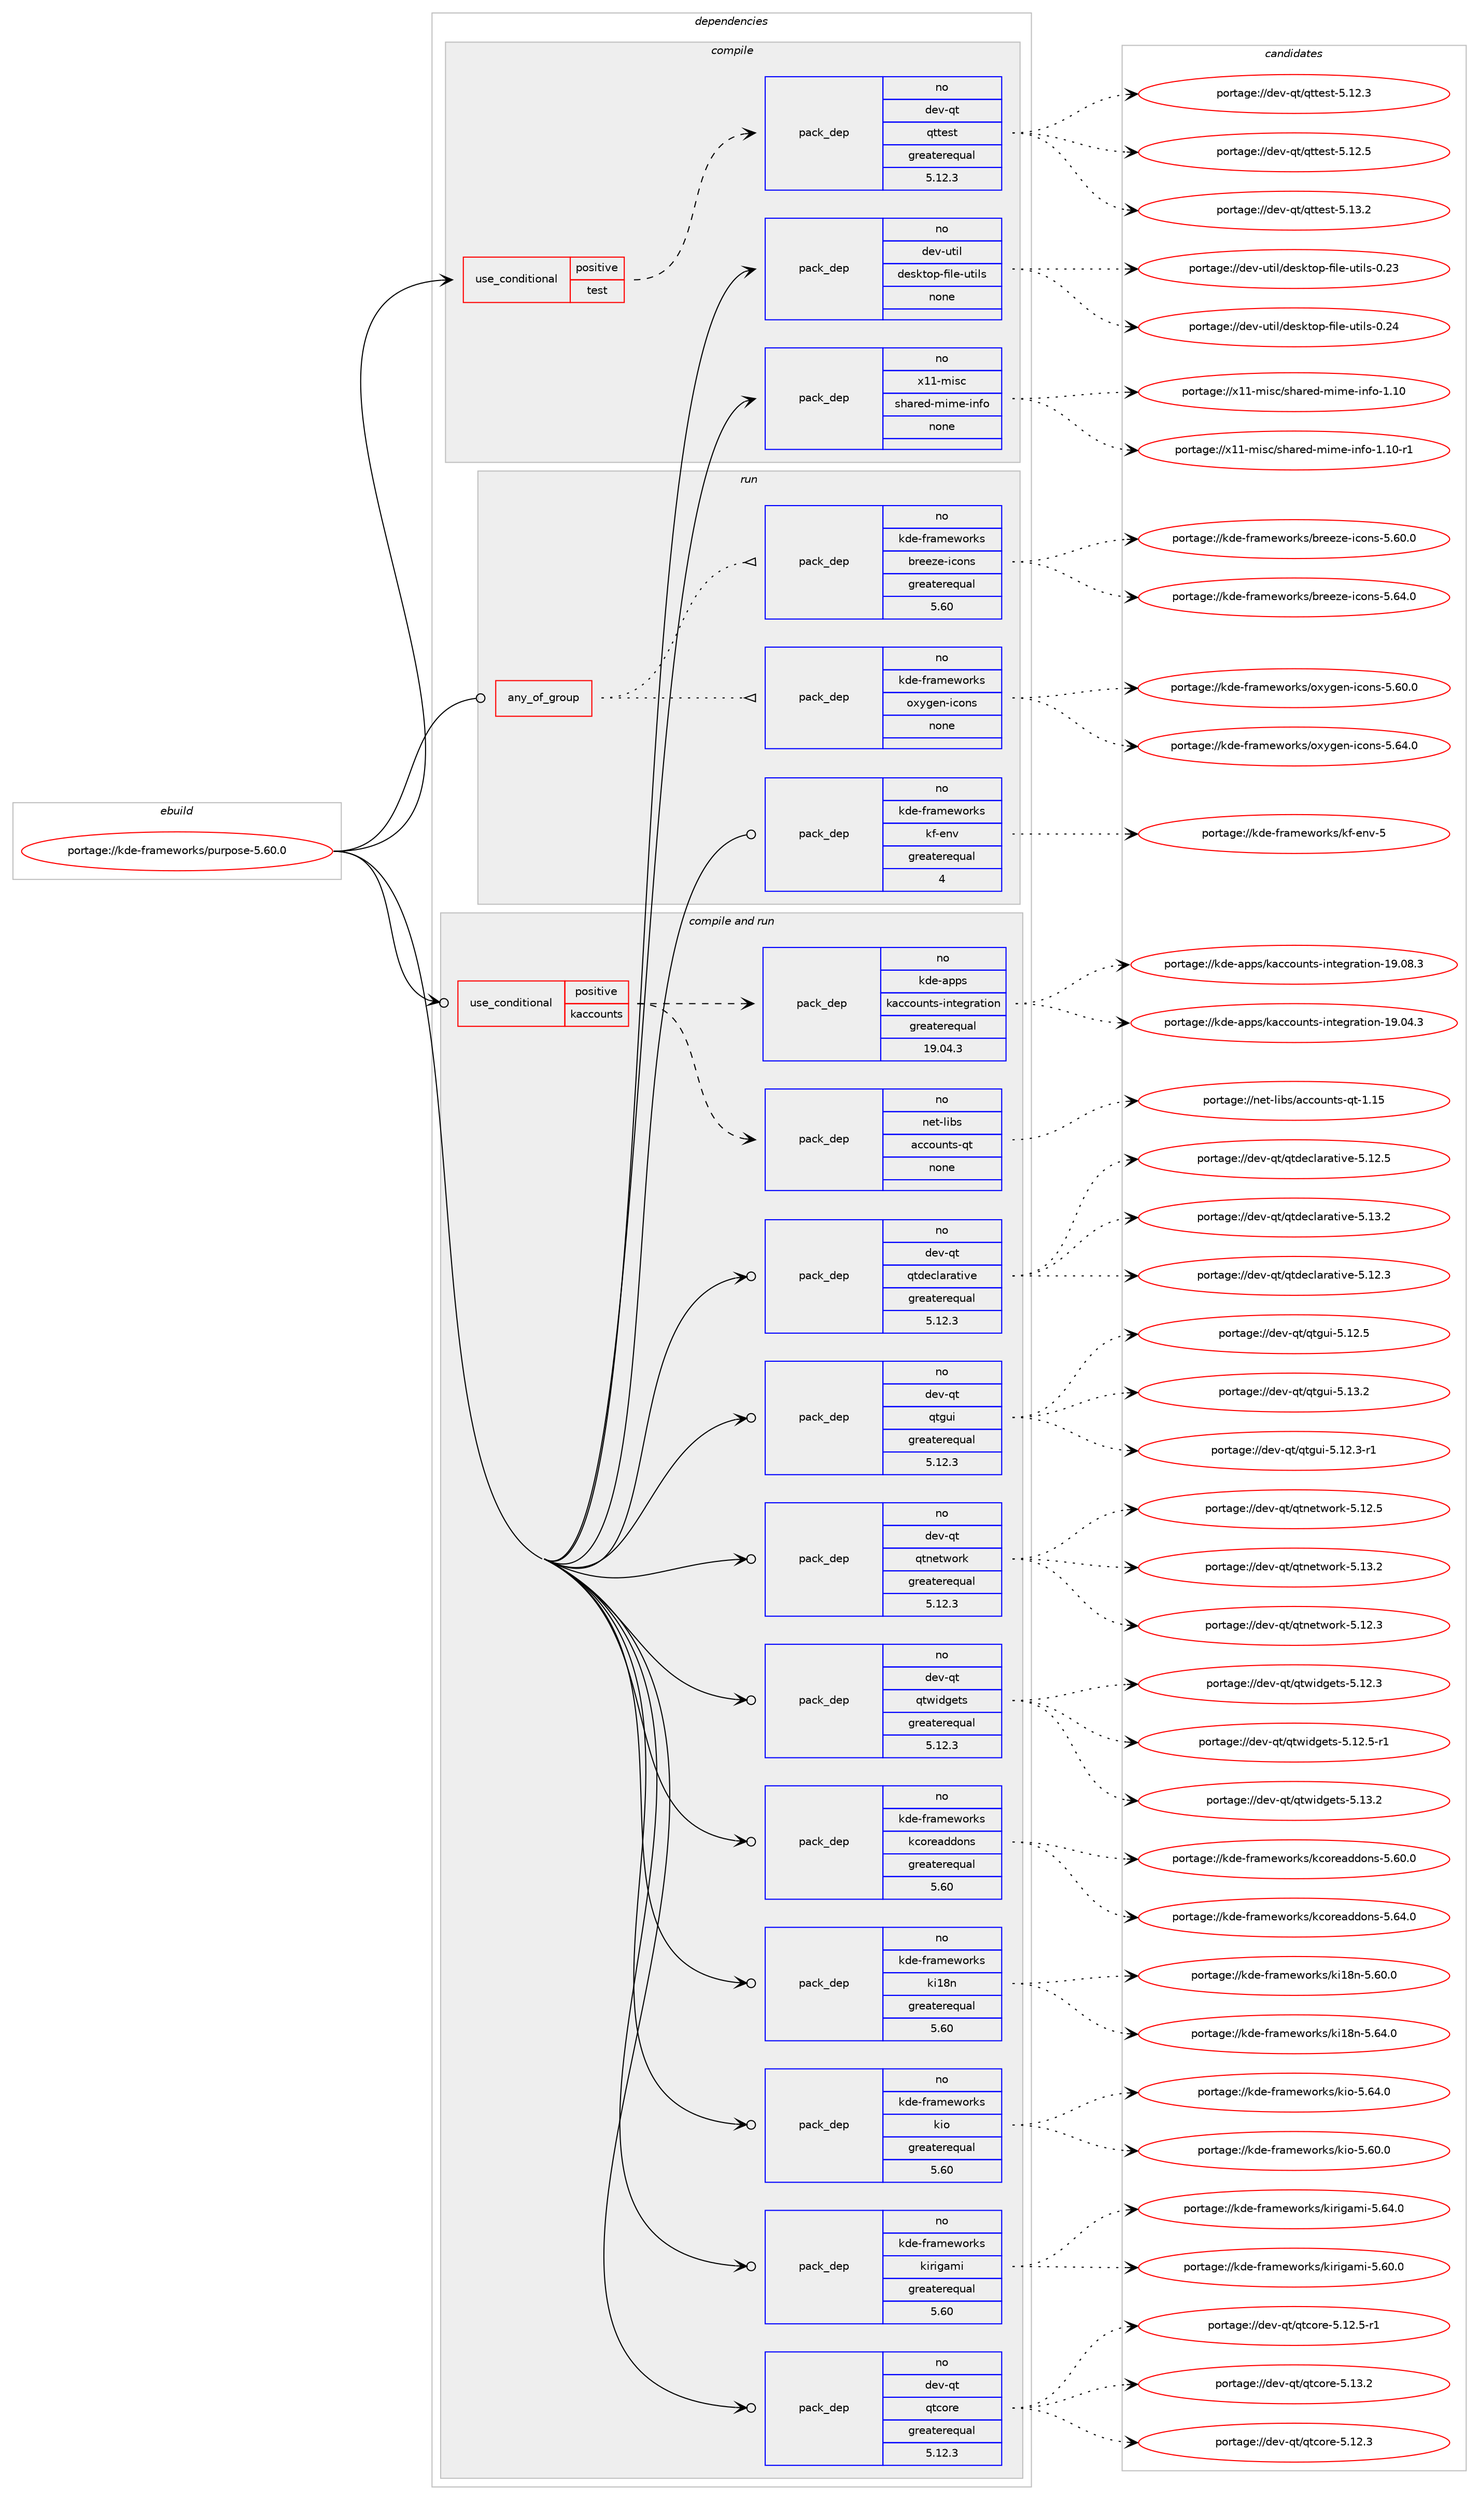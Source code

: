digraph prolog {

# *************
# Graph options
# *************

newrank=true;
concentrate=true;
compound=true;
graph [rankdir=LR,fontname=Helvetica,fontsize=10,ranksep=1.5];#, ranksep=2.5, nodesep=0.2];
edge  [arrowhead=vee];
node  [fontname=Helvetica,fontsize=10];

# **********
# The ebuild
# **********

subgraph cluster_leftcol {
color=gray;
rank=same;
label=<<i>ebuild</i>>;
id [label="portage://kde-frameworks/purpose-5.60.0", color=red, width=4, href="../kde-frameworks/purpose-5.60.0.svg"];
}

# ****************
# The dependencies
# ****************

subgraph cluster_midcol {
color=gray;
label=<<i>dependencies</i>>;
subgraph cluster_compile {
fillcolor="#eeeeee";
style=filled;
label=<<i>compile</i>>;
subgraph cond75895 {
dependency299041 [label=<<TABLE BORDER="0" CELLBORDER="1" CELLSPACING="0" CELLPADDING="4"><TR><TD ROWSPAN="3" CELLPADDING="10">use_conditional</TD></TR><TR><TD>positive</TD></TR><TR><TD>test</TD></TR></TABLE>>, shape=none, color=red];
subgraph pack218454 {
dependency299042 [label=<<TABLE BORDER="0" CELLBORDER="1" CELLSPACING="0" CELLPADDING="4" WIDTH="220"><TR><TD ROWSPAN="6" CELLPADDING="30">pack_dep</TD></TR><TR><TD WIDTH="110">no</TD></TR><TR><TD>dev-qt</TD></TR><TR><TD>qttest</TD></TR><TR><TD>greaterequal</TD></TR><TR><TD>5.12.3</TD></TR></TABLE>>, shape=none, color=blue];
}
dependency299041:e -> dependency299042:w [weight=20,style="dashed",arrowhead="vee"];
}
id:e -> dependency299041:w [weight=20,style="solid",arrowhead="vee"];
subgraph pack218455 {
dependency299043 [label=<<TABLE BORDER="0" CELLBORDER="1" CELLSPACING="0" CELLPADDING="4" WIDTH="220"><TR><TD ROWSPAN="6" CELLPADDING="30">pack_dep</TD></TR><TR><TD WIDTH="110">no</TD></TR><TR><TD>dev-util</TD></TR><TR><TD>desktop-file-utils</TD></TR><TR><TD>none</TD></TR><TR><TD></TD></TR></TABLE>>, shape=none, color=blue];
}
id:e -> dependency299043:w [weight=20,style="solid",arrowhead="vee"];
subgraph pack218456 {
dependency299044 [label=<<TABLE BORDER="0" CELLBORDER="1" CELLSPACING="0" CELLPADDING="4" WIDTH="220"><TR><TD ROWSPAN="6" CELLPADDING="30">pack_dep</TD></TR><TR><TD WIDTH="110">no</TD></TR><TR><TD>x11-misc</TD></TR><TR><TD>shared-mime-info</TD></TR><TR><TD>none</TD></TR><TR><TD></TD></TR></TABLE>>, shape=none, color=blue];
}
id:e -> dependency299044:w [weight=20,style="solid",arrowhead="vee"];
}
subgraph cluster_compileandrun {
fillcolor="#eeeeee";
style=filled;
label=<<i>compile and run</i>>;
subgraph cond75896 {
dependency299045 [label=<<TABLE BORDER="0" CELLBORDER="1" CELLSPACING="0" CELLPADDING="4"><TR><TD ROWSPAN="3" CELLPADDING="10">use_conditional</TD></TR><TR><TD>positive</TD></TR><TR><TD>kaccounts</TD></TR></TABLE>>, shape=none, color=red];
subgraph pack218457 {
dependency299046 [label=<<TABLE BORDER="0" CELLBORDER="1" CELLSPACING="0" CELLPADDING="4" WIDTH="220"><TR><TD ROWSPAN="6" CELLPADDING="30">pack_dep</TD></TR><TR><TD WIDTH="110">no</TD></TR><TR><TD>kde-apps</TD></TR><TR><TD>kaccounts-integration</TD></TR><TR><TD>greaterequal</TD></TR><TR><TD>19.04.3</TD></TR></TABLE>>, shape=none, color=blue];
}
dependency299045:e -> dependency299046:w [weight=20,style="dashed",arrowhead="vee"];
subgraph pack218458 {
dependency299047 [label=<<TABLE BORDER="0" CELLBORDER="1" CELLSPACING="0" CELLPADDING="4" WIDTH="220"><TR><TD ROWSPAN="6" CELLPADDING="30">pack_dep</TD></TR><TR><TD WIDTH="110">no</TD></TR><TR><TD>net-libs</TD></TR><TR><TD>accounts-qt</TD></TR><TR><TD>none</TD></TR><TR><TD></TD></TR></TABLE>>, shape=none, color=blue];
}
dependency299045:e -> dependency299047:w [weight=20,style="dashed",arrowhead="vee"];
}
id:e -> dependency299045:w [weight=20,style="solid",arrowhead="odotvee"];
subgraph pack218459 {
dependency299048 [label=<<TABLE BORDER="0" CELLBORDER="1" CELLSPACING="0" CELLPADDING="4" WIDTH="220"><TR><TD ROWSPAN="6" CELLPADDING="30">pack_dep</TD></TR><TR><TD WIDTH="110">no</TD></TR><TR><TD>dev-qt</TD></TR><TR><TD>qtcore</TD></TR><TR><TD>greaterequal</TD></TR><TR><TD>5.12.3</TD></TR></TABLE>>, shape=none, color=blue];
}
id:e -> dependency299048:w [weight=20,style="solid",arrowhead="odotvee"];
subgraph pack218460 {
dependency299049 [label=<<TABLE BORDER="0" CELLBORDER="1" CELLSPACING="0" CELLPADDING="4" WIDTH="220"><TR><TD ROWSPAN="6" CELLPADDING="30">pack_dep</TD></TR><TR><TD WIDTH="110">no</TD></TR><TR><TD>dev-qt</TD></TR><TR><TD>qtdeclarative</TD></TR><TR><TD>greaterequal</TD></TR><TR><TD>5.12.3</TD></TR></TABLE>>, shape=none, color=blue];
}
id:e -> dependency299049:w [weight=20,style="solid",arrowhead="odotvee"];
subgraph pack218461 {
dependency299050 [label=<<TABLE BORDER="0" CELLBORDER="1" CELLSPACING="0" CELLPADDING="4" WIDTH="220"><TR><TD ROWSPAN="6" CELLPADDING="30">pack_dep</TD></TR><TR><TD WIDTH="110">no</TD></TR><TR><TD>dev-qt</TD></TR><TR><TD>qtgui</TD></TR><TR><TD>greaterequal</TD></TR><TR><TD>5.12.3</TD></TR></TABLE>>, shape=none, color=blue];
}
id:e -> dependency299050:w [weight=20,style="solid",arrowhead="odotvee"];
subgraph pack218462 {
dependency299051 [label=<<TABLE BORDER="0" CELLBORDER="1" CELLSPACING="0" CELLPADDING="4" WIDTH="220"><TR><TD ROWSPAN="6" CELLPADDING="30">pack_dep</TD></TR><TR><TD WIDTH="110">no</TD></TR><TR><TD>dev-qt</TD></TR><TR><TD>qtnetwork</TD></TR><TR><TD>greaterequal</TD></TR><TR><TD>5.12.3</TD></TR></TABLE>>, shape=none, color=blue];
}
id:e -> dependency299051:w [weight=20,style="solid",arrowhead="odotvee"];
subgraph pack218463 {
dependency299052 [label=<<TABLE BORDER="0" CELLBORDER="1" CELLSPACING="0" CELLPADDING="4" WIDTH="220"><TR><TD ROWSPAN="6" CELLPADDING="30">pack_dep</TD></TR><TR><TD WIDTH="110">no</TD></TR><TR><TD>dev-qt</TD></TR><TR><TD>qtwidgets</TD></TR><TR><TD>greaterequal</TD></TR><TR><TD>5.12.3</TD></TR></TABLE>>, shape=none, color=blue];
}
id:e -> dependency299052:w [weight=20,style="solid",arrowhead="odotvee"];
subgraph pack218464 {
dependency299053 [label=<<TABLE BORDER="0" CELLBORDER="1" CELLSPACING="0" CELLPADDING="4" WIDTH="220"><TR><TD ROWSPAN="6" CELLPADDING="30">pack_dep</TD></TR><TR><TD WIDTH="110">no</TD></TR><TR><TD>kde-frameworks</TD></TR><TR><TD>kcoreaddons</TD></TR><TR><TD>greaterequal</TD></TR><TR><TD>5.60</TD></TR></TABLE>>, shape=none, color=blue];
}
id:e -> dependency299053:w [weight=20,style="solid",arrowhead="odotvee"];
subgraph pack218465 {
dependency299054 [label=<<TABLE BORDER="0" CELLBORDER="1" CELLSPACING="0" CELLPADDING="4" WIDTH="220"><TR><TD ROWSPAN="6" CELLPADDING="30">pack_dep</TD></TR><TR><TD WIDTH="110">no</TD></TR><TR><TD>kde-frameworks</TD></TR><TR><TD>ki18n</TD></TR><TR><TD>greaterequal</TD></TR><TR><TD>5.60</TD></TR></TABLE>>, shape=none, color=blue];
}
id:e -> dependency299054:w [weight=20,style="solid",arrowhead="odotvee"];
subgraph pack218466 {
dependency299055 [label=<<TABLE BORDER="0" CELLBORDER="1" CELLSPACING="0" CELLPADDING="4" WIDTH="220"><TR><TD ROWSPAN="6" CELLPADDING="30">pack_dep</TD></TR><TR><TD WIDTH="110">no</TD></TR><TR><TD>kde-frameworks</TD></TR><TR><TD>kio</TD></TR><TR><TD>greaterequal</TD></TR><TR><TD>5.60</TD></TR></TABLE>>, shape=none, color=blue];
}
id:e -> dependency299055:w [weight=20,style="solid",arrowhead="odotvee"];
subgraph pack218467 {
dependency299056 [label=<<TABLE BORDER="0" CELLBORDER="1" CELLSPACING="0" CELLPADDING="4" WIDTH="220"><TR><TD ROWSPAN="6" CELLPADDING="30">pack_dep</TD></TR><TR><TD WIDTH="110">no</TD></TR><TR><TD>kde-frameworks</TD></TR><TR><TD>kirigami</TD></TR><TR><TD>greaterequal</TD></TR><TR><TD>5.60</TD></TR></TABLE>>, shape=none, color=blue];
}
id:e -> dependency299056:w [weight=20,style="solid",arrowhead="odotvee"];
}
subgraph cluster_run {
fillcolor="#eeeeee";
style=filled;
label=<<i>run</i>>;
subgraph any4591 {
dependency299057 [label=<<TABLE BORDER="0" CELLBORDER="1" CELLSPACING="0" CELLPADDING="4"><TR><TD CELLPADDING="10">any_of_group</TD></TR></TABLE>>, shape=none, color=red];subgraph pack218468 {
dependency299058 [label=<<TABLE BORDER="0" CELLBORDER="1" CELLSPACING="0" CELLPADDING="4" WIDTH="220"><TR><TD ROWSPAN="6" CELLPADDING="30">pack_dep</TD></TR><TR><TD WIDTH="110">no</TD></TR><TR><TD>kde-frameworks</TD></TR><TR><TD>breeze-icons</TD></TR><TR><TD>greaterequal</TD></TR><TR><TD>5.60</TD></TR></TABLE>>, shape=none, color=blue];
}
dependency299057:e -> dependency299058:w [weight=20,style="dotted",arrowhead="oinv"];
subgraph pack218469 {
dependency299059 [label=<<TABLE BORDER="0" CELLBORDER="1" CELLSPACING="0" CELLPADDING="4" WIDTH="220"><TR><TD ROWSPAN="6" CELLPADDING="30">pack_dep</TD></TR><TR><TD WIDTH="110">no</TD></TR><TR><TD>kde-frameworks</TD></TR><TR><TD>oxygen-icons</TD></TR><TR><TD>none</TD></TR><TR><TD></TD></TR></TABLE>>, shape=none, color=blue];
}
dependency299057:e -> dependency299059:w [weight=20,style="dotted",arrowhead="oinv"];
}
id:e -> dependency299057:w [weight=20,style="solid",arrowhead="odot"];
subgraph pack218470 {
dependency299060 [label=<<TABLE BORDER="0" CELLBORDER="1" CELLSPACING="0" CELLPADDING="4" WIDTH="220"><TR><TD ROWSPAN="6" CELLPADDING="30">pack_dep</TD></TR><TR><TD WIDTH="110">no</TD></TR><TR><TD>kde-frameworks</TD></TR><TR><TD>kf-env</TD></TR><TR><TD>greaterequal</TD></TR><TR><TD>4</TD></TR></TABLE>>, shape=none, color=blue];
}
id:e -> dependency299060:w [weight=20,style="solid",arrowhead="odot"];
}
}

# **************
# The candidates
# **************

subgraph cluster_choices {
rank=same;
color=gray;
label=<<i>candidates</i>>;

subgraph choice218454 {
color=black;
nodesep=1;
choiceportage100101118451131164711311611610111511645534649504651 [label="portage://dev-qt/qttest-5.12.3", color=red, width=4,href="../dev-qt/qttest-5.12.3.svg"];
choiceportage100101118451131164711311611610111511645534649504653 [label="portage://dev-qt/qttest-5.12.5", color=red, width=4,href="../dev-qt/qttest-5.12.5.svg"];
choiceportage100101118451131164711311611610111511645534649514650 [label="portage://dev-qt/qttest-5.13.2", color=red, width=4,href="../dev-qt/qttest-5.13.2.svg"];
dependency299042:e -> choiceportage100101118451131164711311611610111511645534649504651:w [style=dotted,weight="100"];
dependency299042:e -> choiceportage100101118451131164711311611610111511645534649504653:w [style=dotted,weight="100"];
dependency299042:e -> choiceportage100101118451131164711311611610111511645534649514650:w [style=dotted,weight="100"];
}
subgraph choice218455 {
color=black;
nodesep=1;
choiceportage100101118451171161051084710010111510711611111245102105108101451171161051081154548465051 [label="portage://dev-util/desktop-file-utils-0.23", color=red, width=4,href="../dev-util/desktop-file-utils-0.23.svg"];
choiceportage100101118451171161051084710010111510711611111245102105108101451171161051081154548465052 [label="portage://dev-util/desktop-file-utils-0.24", color=red, width=4,href="../dev-util/desktop-file-utils-0.24.svg"];
dependency299043:e -> choiceportage100101118451171161051084710010111510711611111245102105108101451171161051081154548465051:w [style=dotted,weight="100"];
dependency299043:e -> choiceportage100101118451171161051084710010111510711611111245102105108101451171161051081154548465052:w [style=dotted,weight="100"];
}
subgraph choice218456 {
color=black;
nodesep=1;
choiceportage12049494510910511599471151049711410110045109105109101451051101021114549464948 [label="portage://x11-misc/shared-mime-info-1.10", color=red, width=4,href="../x11-misc/shared-mime-info-1.10.svg"];
choiceportage120494945109105115994711510497114101100451091051091014510511010211145494649484511449 [label="portage://x11-misc/shared-mime-info-1.10-r1", color=red, width=4,href="../x11-misc/shared-mime-info-1.10-r1.svg"];
dependency299044:e -> choiceportage12049494510910511599471151049711410110045109105109101451051101021114549464948:w [style=dotted,weight="100"];
dependency299044:e -> choiceportage120494945109105115994711510497114101100451091051091014510511010211145494649484511449:w [style=dotted,weight="100"];
}
subgraph choice218457 {
color=black;
nodesep=1;
choiceportage10710010145971121121154710797999911111711011611545105110116101103114971161051111104549574648524651 [label="portage://kde-apps/kaccounts-integration-19.04.3", color=red, width=4,href="../kde-apps/kaccounts-integration-19.04.3.svg"];
choiceportage10710010145971121121154710797999911111711011611545105110116101103114971161051111104549574648564651 [label="portage://kde-apps/kaccounts-integration-19.08.3", color=red, width=4,href="../kde-apps/kaccounts-integration-19.08.3.svg"];
dependency299046:e -> choiceportage10710010145971121121154710797999911111711011611545105110116101103114971161051111104549574648524651:w [style=dotted,weight="100"];
dependency299046:e -> choiceportage10710010145971121121154710797999911111711011611545105110116101103114971161051111104549574648564651:w [style=dotted,weight="100"];
}
subgraph choice218458 {
color=black;
nodesep=1;
choiceportage110101116451081059811547979999111117110116115451131164549464953 [label="portage://net-libs/accounts-qt-1.15", color=red, width=4,href="../net-libs/accounts-qt-1.15.svg"];
dependency299047:e -> choiceportage110101116451081059811547979999111117110116115451131164549464953:w [style=dotted,weight="100"];
}
subgraph choice218459 {
color=black;
nodesep=1;
choiceportage10010111845113116471131169911111410145534649504651 [label="portage://dev-qt/qtcore-5.12.3", color=red, width=4,href="../dev-qt/qtcore-5.12.3.svg"];
choiceportage100101118451131164711311699111114101455346495046534511449 [label="portage://dev-qt/qtcore-5.12.5-r1", color=red, width=4,href="../dev-qt/qtcore-5.12.5-r1.svg"];
choiceportage10010111845113116471131169911111410145534649514650 [label="portage://dev-qt/qtcore-5.13.2", color=red, width=4,href="../dev-qt/qtcore-5.13.2.svg"];
dependency299048:e -> choiceportage10010111845113116471131169911111410145534649504651:w [style=dotted,weight="100"];
dependency299048:e -> choiceportage100101118451131164711311699111114101455346495046534511449:w [style=dotted,weight="100"];
dependency299048:e -> choiceportage10010111845113116471131169911111410145534649514650:w [style=dotted,weight="100"];
}
subgraph choice218460 {
color=black;
nodesep=1;
choiceportage100101118451131164711311610010199108971149711610511810145534649504651 [label="portage://dev-qt/qtdeclarative-5.12.3", color=red, width=4,href="../dev-qt/qtdeclarative-5.12.3.svg"];
choiceportage100101118451131164711311610010199108971149711610511810145534649504653 [label="portage://dev-qt/qtdeclarative-5.12.5", color=red, width=4,href="../dev-qt/qtdeclarative-5.12.5.svg"];
choiceportage100101118451131164711311610010199108971149711610511810145534649514650 [label="portage://dev-qt/qtdeclarative-5.13.2", color=red, width=4,href="../dev-qt/qtdeclarative-5.13.2.svg"];
dependency299049:e -> choiceportage100101118451131164711311610010199108971149711610511810145534649504651:w [style=dotted,weight="100"];
dependency299049:e -> choiceportage100101118451131164711311610010199108971149711610511810145534649504653:w [style=dotted,weight="100"];
dependency299049:e -> choiceportage100101118451131164711311610010199108971149711610511810145534649514650:w [style=dotted,weight="100"];
}
subgraph choice218461 {
color=black;
nodesep=1;
choiceportage1001011184511311647113116103117105455346495046514511449 [label="portage://dev-qt/qtgui-5.12.3-r1", color=red, width=4,href="../dev-qt/qtgui-5.12.3-r1.svg"];
choiceportage100101118451131164711311610311710545534649504653 [label="portage://dev-qt/qtgui-5.12.5", color=red, width=4,href="../dev-qt/qtgui-5.12.5.svg"];
choiceportage100101118451131164711311610311710545534649514650 [label="portage://dev-qt/qtgui-5.13.2", color=red, width=4,href="../dev-qt/qtgui-5.13.2.svg"];
dependency299050:e -> choiceportage1001011184511311647113116103117105455346495046514511449:w [style=dotted,weight="100"];
dependency299050:e -> choiceportage100101118451131164711311610311710545534649504653:w [style=dotted,weight="100"];
dependency299050:e -> choiceportage100101118451131164711311610311710545534649514650:w [style=dotted,weight="100"];
}
subgraph choice218462 {
color=black;
nodesep=1;
choiceportage100101118451131164711311611010111611911111410745534649504651 [label="portage://dev-qt/qtnetwork-5.12.3", color=red, width=4,href="../dev-qt/qtnetwork-5.12.3.svg"];
choiceportage100101118451131164711311611010111611911111410745534649504653 [label="portage://dev-qt/qtnetwork-5.12.5", color=red, width=4,href="../dev-qt/qtnetwork-5.12.5.svg"];
choiceportage100101118451131164711311611010111611911111410745534649514650 [label="portage://dev-qt/qtnetwork-5.13.2", color=red, width=4,href="../dev-qt/qtnetwork-5.13.2.svg"];
dependency299051:e -> choiceportage100101118451131164711311611010111611911111410745534649504651:w [style=dotted,weight="100"];
dependency299051:e -> choiceportage100101118451131164711311611010111611911111410745534649504653:w [style=dotted,weight="100"];
dependency299051:e -> choiceportage100101118451131164711311611010111611911111410745534649514650:w [style=dotted,weight="100"];
}
subgraph choice218463 {
color=black;
nodesep=1;
choiceportage100101118451131164711311611910510010310111611545534649504651 [label="portage://dev-qt/qtwidgets-5.12.3", color=red, width=4,href="../dev-qt/qtwidgets-5.12.3.svg"];
choiceportage1001011184511311647113116119105100103101116115455346495046534511449 [label="portage://dev-qt/qtwidgets-5.12.5-r1", color=red, width=4,href="../dev-qt/qtwidgets-5.12.5-r1.svg"];
choiceportage100101118451131164711311611910510010310111611545534649514650 [label="portage://dev-qt/qtwidgets-5.13.2", color=red, width=4,href="../dev-qt/qtwidgets-5.13.2.svg"];
dependency299052:e -> choiceportage100101118451131164711311611910510010310111611545534649504651:w [style=dotted,weight="100"];
dependency299052:e -> choiceportage1001011184511311647113116119105100103101116115455346495046534511449:w [style=dotted,weight="100"];
dependency299052:e -> choiceportage100101118451131164711311611910510010310111611545534649514650:w [style=dotted,weight="100"];
}
subgraph choice218464 {
color=black;
nodesep=1;
choiceportage107100101451021149710910111911111410711547107991111141019710010011111011545534654484648 [label="portage://kde-frameworks/kcoreaddons-5.60.0", color=red, width=4,href="../kde-frameworks/kcoreaddons-5.60.0.svg"];
choiceportage107100101451021149710910111911111410711547107991111141019710010011111011545534654524648 [label="portage://kde-frameworks/kcoreaddons-5.64.0", color=red, width=4,href="../kde-frameworks/kcoreaddons-5.64.0.svg"];
dependency299053:e -> choiceportage107100101451021149710910111911111410711547107991111141019710010011111011545534654484648:w [style=dotted,weight="100"];
dependency299053:e -> choiceportage107100101451021149710910111911111410711547107991111141019710010011111011545534654524648:w [style=dotted,weight="100"];
}
subgraph choice218465 {
color=black;
nodesep=1;
choiceportage107100101451021149710910111911111410711547107105495611045534654484648 [label="portage://kde-frameworks/ki18n-5.60.0", color=red, width=4,href="../kde-frameworks/ki18n-5.60.0.svg"];
choiceportage107100101451021149710910111911111410711547107105495611045534654524648 [label="portage://kde-frameworks/ki18n-5.64.0", color=red, width=4,href="../kde-frameworks/ki18n-5.64.0.svg"];
dependency299054:e -> choiceportage107100101451021149710910111911111410711547107105495611045534654484648:w [style=dotted,weight="100"];
dependency299054:e -> choiceportage107100101451021149710910111911111410711547107105495611045534654524648:w [style=dotted,weight="100"];
}
subgraph choice218466 {
color=black;
nodesep=1;
choiceportage10710010145102114971091011191111141071154710710511145534654484648 [label="portage://kde-frameworks/kio-5.60.0", color=red, width=4,href="../kde-frameworks/kio-5.60.0.svg"];
choiceportage10710010145102114971091011191111141071154710710511145534654524648 [label="portage://kde-frameworks/kio-5.64.0", color=red, width=4,href="../kde-frameworks/kio-5.64.0.svg"];
dependency299055:e -> choiceportage10710010145102114971091011191111141071154710710511145534654484648:w [style=dotted,weight="100"];
dependency299055:e -> choiceportage10710010145102114971091011191111141071154710710511145534654524648:w [style=dotted,weight="100"];
}
subgraph choice218467 {
color=black;
nodesep=1;
choiceportage1071001014510211497109101119111114107115471071051141051039710910545534654484648 [label="portage://kde-frameworks/kirigami-5.60.0", color=red, width=4,href="../kde-frameworks/kirigami-5.60.0.svg"];
choiceportage1071001014510211497109101119111114107115471071051141051039710910545534654524648 [label="portage://kde-frameworks/kirigami-5.64.0", color=red, width=4,href="../kde-frameworks/kirigami-5.64.0.svg"];
dependency299056:e -> choiceportage1071001014510211497109101119111114107115471071051141051039710910545534654484648:w [style=dotted,weight="100"];
dependency299056:e -> choiceportage1071001014510211497109101119111114107115471071051141051039710910545534654524648:w [style=dotted,weight="100"];
}
subgraph choice218468 {
color=black;
nodesep=1;
choiceportage10710010145102114971091011191111141071154798114101101122101451059911111011545534654484648 [label="portage://kde-frameworks/breeze-icons-5.60.0", color=red, width=4,href="../kde-frameworks/breeze-icons-5.60.0.svg"];
choiceportage10710010145102114971091011191111141071154798114101101122101451059911111011545534654524648 [label="portage://kde-frameworks/breeze-icons-5.64.0", color=red, width=4,href="../kde-frameworks/breeze-icons-5.64.0.svg"];
dependency299058:e -> choiceportage10710010145102114971091011191111141071154798114101101122101451059911111011545534654484648:w [style=dotted,weight="100"];
dependency299058:e -> choiceportage10710010145102114971091011191111141071154798114101101122101451059911111011545534654524648:w [style=dotted,weight="100"];
}
subgraph choice218469 {
color=black;
nodesep=1;
choiceportage107100101451021149710910111911111410711547111120121103101110451059911111011545534654484648 [label="portage://kde-frameworks/oxygen-icons-5.60.0", color=red, width=4,href="../kde-frameworks/oxygen-icons-5.60.0.svg"];
choiceportage107100101451021149710910111911111410711547111120121103101110451059911111011545534654524648 [label="portage://kde-frameworks/oxygen-icons-5.64.0", color=red, width=4,href="../kde-frameworks/oxygen-icons-5.64.0.svg"];
dependency299059:e -> choiceportage107100101451021149710910111911111410711547111120121103101110451059911111011545534654484648:w [style=dotted,weight="100"];
dependency299059:e -> choiceportage107100101451021149710910111911111410711547111120121103101110451059911111011545534654524648:w [style=dotted,weight="100"];
}
subgraph choice218470 {
color=black;
nodesep=1;
choiceportage107100101451021149710910111911111410711547107102451011101184553 [label="portage://kde-frameworks/kf-env-5", color=red, width=4,href="../kde-frameworks/kf-env-5.svg"];
dependency299060:e -> choiceportage107100101451021149710910111911111410711547107102451011101184553:w [style=dotted,weight="100"];
}
}

}

